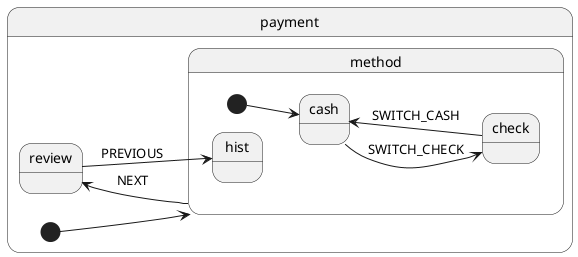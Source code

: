 @startuml
left to right direction
state "payment" as payment {
  [*] --> payment.method

  state "method" as payment.method {
    [*] --> payment.method.cash

    payment.method --> payment.review : NEXT
    state "cash" as payment.method.cash {
      payment.method.cash --> payment.method.check : SWITCH_CHECK
    }

    state "check" as payment.method.check {
      payment.method.check --> payment.method.cash : SWITCH_CASH
    }

    state "hist" as payment.method.hist {
    }
  }

  state "review" as payment.review {
    payment.review --> payment.method.hist : PREVIOUS
  }
}
@enduml
